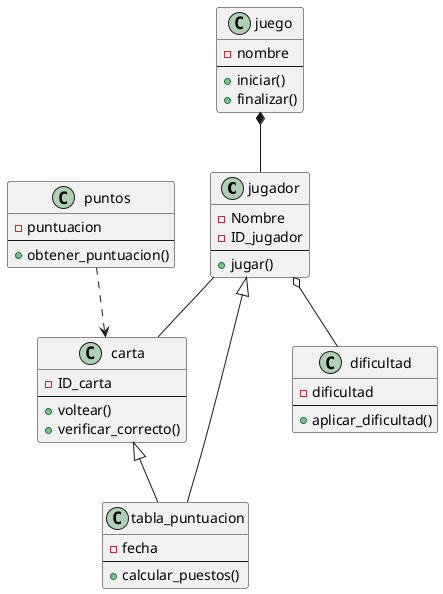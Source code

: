 @startuml = diagramas
class jugador {
 -Nombre
 -ID_jugador
 --
 +jugar()
}
class carta {
 -ID_carta
--
 +voltear()
 +verificar_correcto()
}

class puntos {
 -puntuacion
--
 +obtener_puntuacion()
}

class tabla_puntuacion {
 -fecha
--
 +calcular_puestos()
}

class dificultad {
 -dificultad
--
 +aplicar_dificultad()
}

class juego {
 -nombre
--
 +iniciar()
 +finalizar()
}

 jugador -- carta
 
 carta <|-- tabla_puntuacion
 jugador <|-- tabla_puntuacion
 puntos ..> carta
 jugador o-- dificultad

 juego *-- jugador



@enduml
